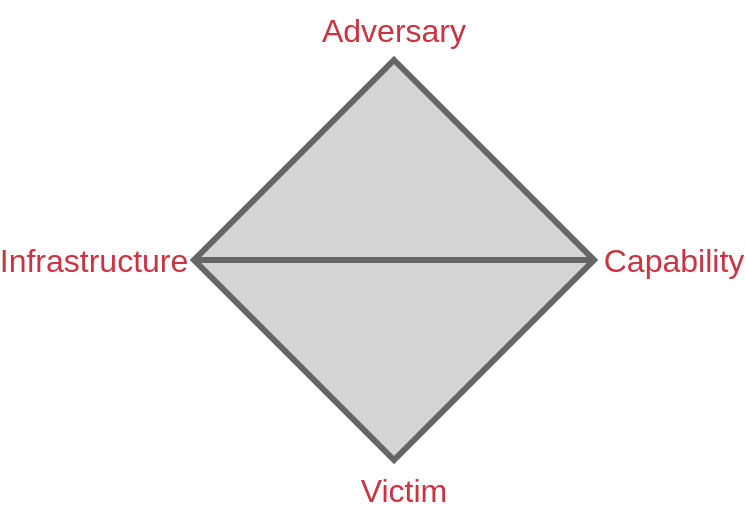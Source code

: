 <mxfile version="20.0.4" type="device"><diagram id="QvVUgeod-I1qvPcKfOHG" name="Page-1"><mxGraphModel dx="1067" dy="717" grid="1" gridSize="10" guides="1" tooltips="1" connect="1" arrows="1" fold="1" page="1" pageScale="1" pageWidth="850" pageHeight="1100" math="0" shadow="0"><root><mxCell id="0"/><mxCell id="1" parent="0"/><mxCell id="QQfIBameXrLd0GO185qv-1" value="" style="rhombus;whiteSpace=wrap;html=1;strokeColor=#666666;strokeWidth=3;fillColor=#D5D5D5;fontColor=#333333;" vertex="1" parent="1"><mxGeometry x="320" y="240" width="200" height="200" as="geometry"/></mxCell><mxCell id="QQfIBameXrLd0GO185qv-2" value="&lt;font color=&quot;#ca3342&quot; style=&quot;font-size: 16px;&quot;&gt;Adversary&lt;/font&gt;" style="text;html=1;strokeColor=none;fillColor=none;align=center;verticalAlign=middle;whiteSpace=wrap;rounded=0;" vertex="1" parent="1"><mxGeometry x="390" y="210" width="60" height="30" as="geometry"/></mxCell><mxCell id="QQfIBameXrLd0GO185qv-3" value="&lt;font color=&quot;#ca3342&quot; style=&quot;font-size: 16px;&quot;&gt;Capability&lt;/font&gt;" style="text;html=1;strokeColor=none;fillColor=none;align=center;verticalAlign=middle;whiteSpace=wrap;rounded=0;" vertex="1" parent="1"><mxGeometry x="530" y="325" width="60" height="30" as="geometry"/></mxCell><mxCell id="QQfIBameXrLd0GO185qv-4" value="&lt;font color=&quot;#ca3342&quot; style=&quot;font-size: 16px;&quot;&gt;Victim&lt;/font&gt;" style="text;html=1;strokeColor=none;fillColor=none;align=center;verticalAlign=middle;whiteSpace=wrap;rounded=0;" vertex="1" parent="1"><mxGeometry x="395" y="440" width="60" height="30" as="geometry"/></mxCell><mxCell id="QQfIBameXrLd0GO185qv-5" value="&lt;font color=&quot;#ca3342&quot; style=&quot;font-size: 16px;&quot;&gt;Infrastructure&lt;/font&gt;" style="text;html=1;strokeColor=none;fillColor=none;align=center;verticalAlign=middle;whiteSpace=wrap;rounded=0;" vertex="1" parent="1"><mxGeometry x="240" y="325" width="60" height="30" as="geometry"/></mxCell><mxCell id="QQfIBameXrLd0GO185qv-6" value="" style="endArrow=none;html=1;rounded=0;fontSize=16;fontColor=#CA3342;exitX=0;exitY=0.5;exitDx=0;exitDy=0;entryX=1;entryY=0.5;entryDx=0;entryDy=0;strokeWidth=3;strokeColor=#666666;" edge="1" parent="1" source="QQfIBameXrLd0GO185qv-1" target="QQfIBameXrLd0GO185qv-1"><mxGeometry width="50" height="50" relative="1" as="geometry"><mxPoint x="400" y="390" as="sourcePoint"/><mxPoint x="450" y="340" as="targetPoint"/></mxGeometry></mxCell></root></mxGraphModel></diagram></mxfile>